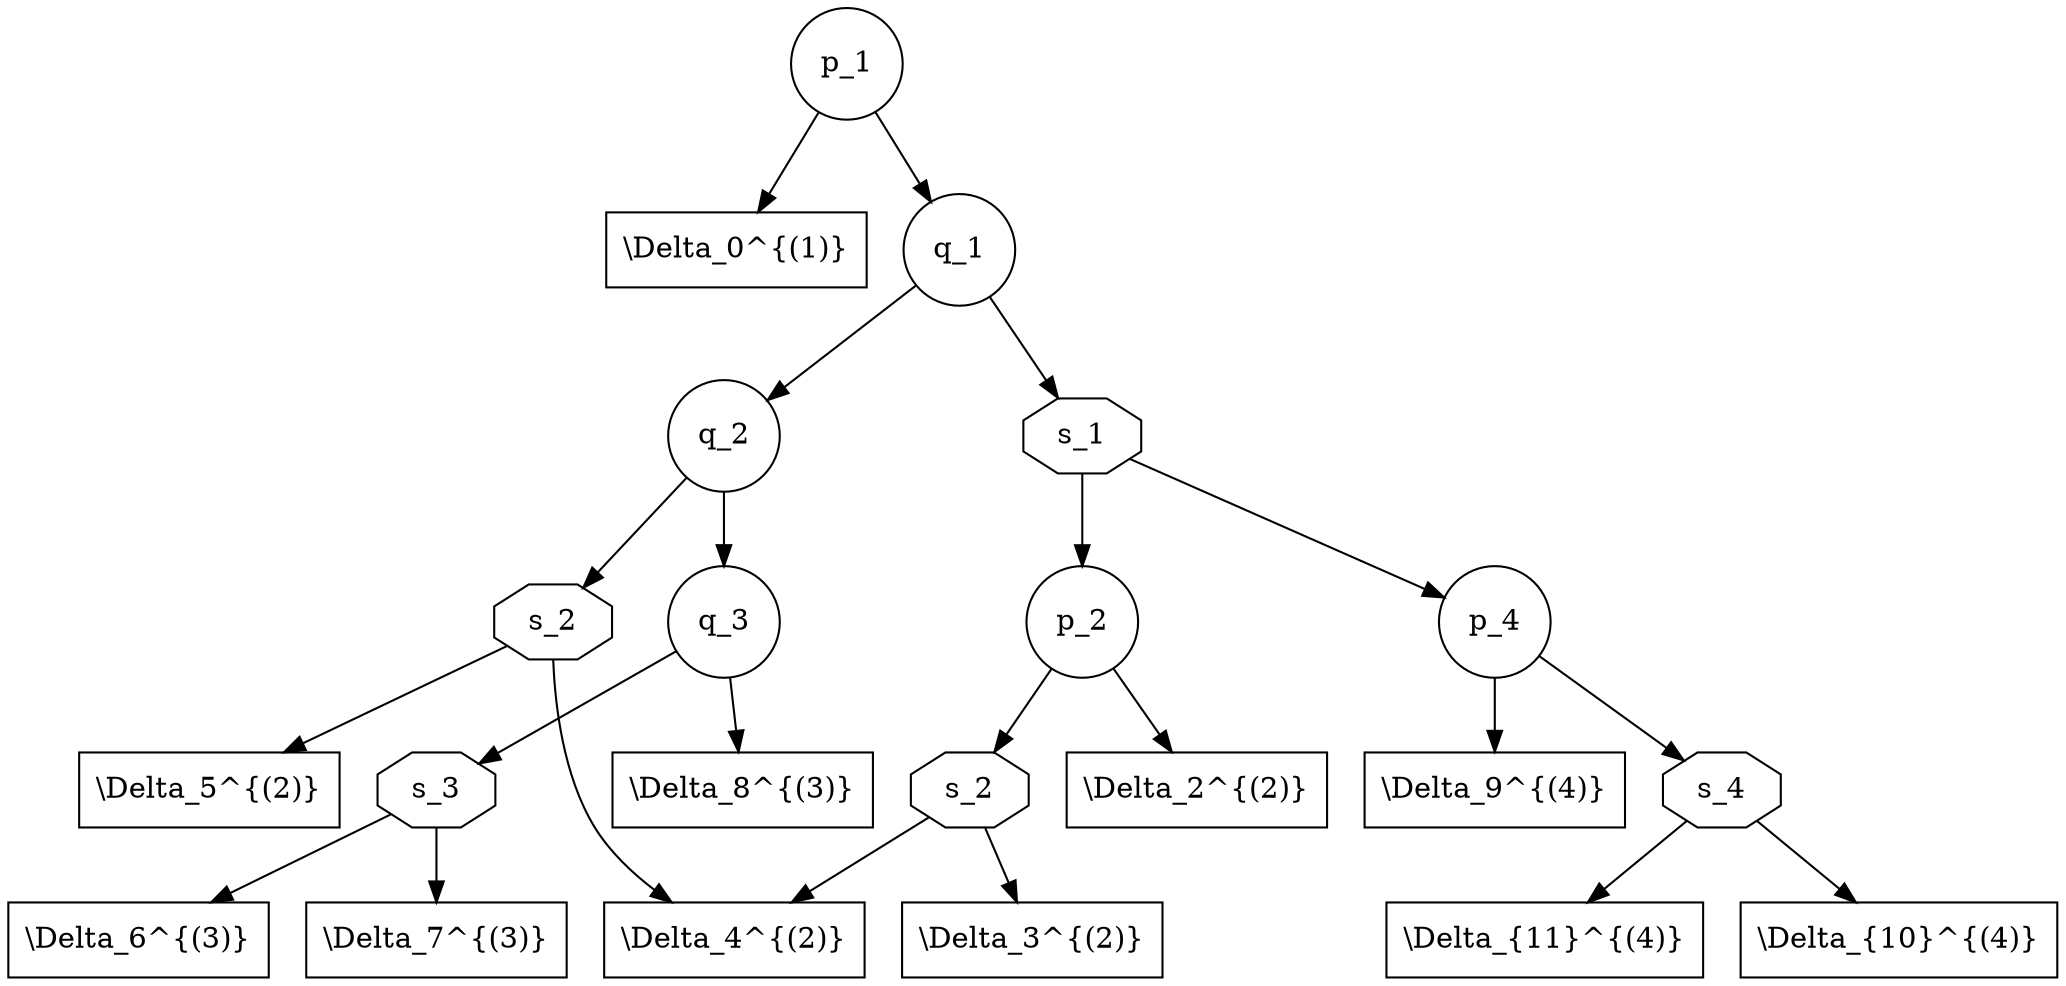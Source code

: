 digraph ss3 {
    p1 [label="p_1"] [shape=circle];
    d0 [label="\\Delta_0^{(1)}"] [shape=box];
    q1 [label="q_1"] [shape=circle];
    p4 [label="p_4"] [shape=circle];
    d9 [label="\\Delta_9^{(4)}"] [shape=box];
    s4 [label="s_4"] [shape=octagon];
    p2 [label="p_2"] [shape=circle];
    q2 [label="q_2"] [shape=circle];
    s1 [label="s_1"] [shape=octagon];
    d2 [label="\\Delta_2^{(2)}"] [shape=box];
    s21 [label="s_2"] [shape=octagon];
    s22 [label="s_2"] [shape=octagon];
    q3 [label="q_3"] [shape=circle];
    s3 [label="s_3"] [shape=octagon];
    d3 [label="\\Delta_3^{(2)}"] [shape=box];
    d5 [label="\\Delta_5^{(2)}"] [shape=box];
    d4 [label="\\Delta_4^{(2)}"] [shape=box];
    d6 [label="\\Delta_6^{(3)}"] [shape=box];
    d7 [label="\\Delta_7^{(3)}"] [shape=box];
    d8 [label="\\Delta_8^{(3)}"] [shape=box];
    d11 [label="\\Delta_{11}^{(4)}"] [shape=box];
    d10 [label="\\Delta_{10}^{(4)}"] [shape=box];

    p1 -> d0
    p1 -> q1 -> q2 -> q3 -> d8
    q1 -> s1 -> p4 -> d9
    p4 -> s4 -> d10
    s4 -> d11
    s1 -> p2 -> d2
    p2 -> s21 -> d3
    s21 -> d4
    q2 -> s22
    q3 -> s3
    s3 -> d6
    s3 -> d7
    s22 -> d5
    s22 -> d4
}

